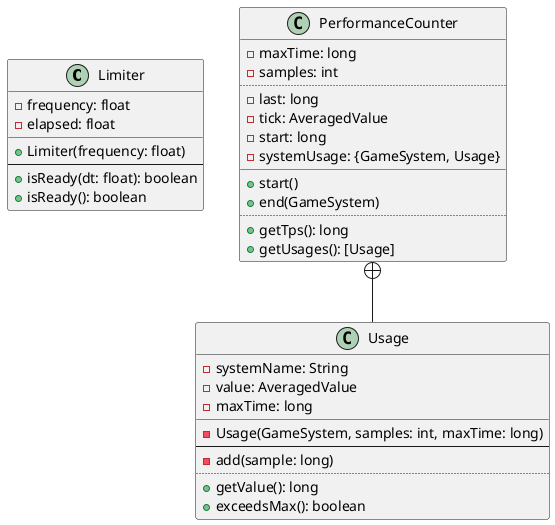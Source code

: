 @startuml

class Limiter {
	-frequency: float
	-elapsed: float
	__
	+Limiter(frequency: float)
	--
	+isReady(dt: float): boolean
	+isReady(): boolean
}

class PerformanceCounter {
	-maxTime: long
	-samples: int
	..
	-last: long
	-tick: AveragedValue
	-start: long
	-systemUsage: {GameSystem, Usage}
	__
	+start()
	+end(GameSystem)
	..
	+getTps(): long
	+getUsages(): [Usage]
}
PerformanceCounter +-- Usage
class Usage {
	-systemName: String
	-value: AveragedValue
	-maxTime: long
	__
	-Usage(GameSystem, samples: int, maxTime: long)
	--
	-add(sample: long)
	..
	+getValue(): long
	+exceedsMax(): boolean
}

@enduml
